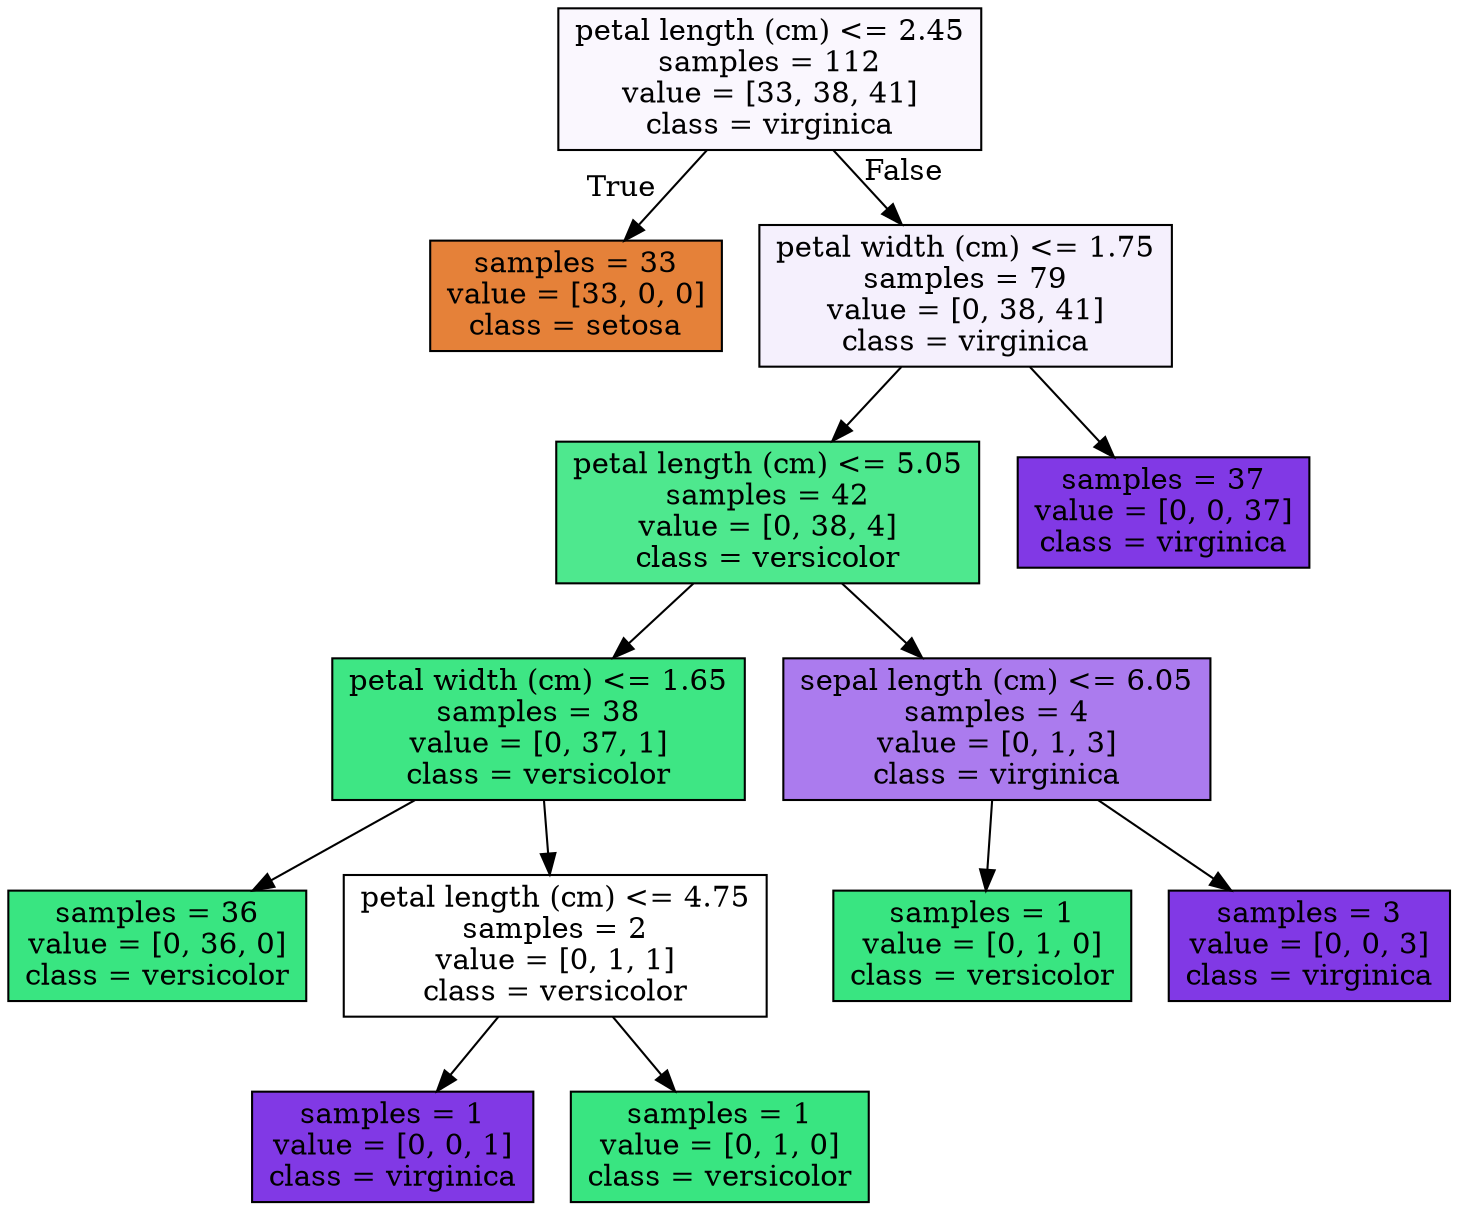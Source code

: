 digraph Tree {
node [shape=box, style="filled", color="black"] ;
0 [label="petal length (cm) <= 2.45\nsamples = 112\nvalue = [33, 38, 41]\nclass = virginica", fillcolor="#8139e50a"] ;
1 [label="samples = 33\nvalue = [33, 0, 0]\nclass = setosa", fillcolor="#e58139ff"] ;
0 -> 1 [labeldistance=2.5, labelangle=45, headlabel="True"] ;
2 [label="petal width (cm) <= 1.75\nsamples = 79\nvalue = [0, 38, 41]\nclass = virginica", fillcolor="#8139e513"] ;
0 -> 2 [labeldistance=2.5, labelangle=-45, headlabel="False"] ;
3 [label="petal length (cm) <= 5.05\nsamples = 42\nvalue = [0, 38, 4]\nclass = versicolor", fillcolor="#39e581e4"] ;
2 -> 3 ;
4 [label="petal width (cm) <= 1.65\nsamples = 38\nvalue = [0, 37, 1]\nclass = versicolor", fillcolor="#39e581f8"] ;
3 -> 4 ;
5 [label="samples = 36\nvalue = [0, 36, 0]\nclass = versicolor", fillcolor="#39e581ff"] ;
4 -> 5 ;
6 [label="petal length (cm) <= 4.75\nsamples = 2\nvalue = [0, 1, 1]\nclass = versicolor", fillcolor="#39e58100"] ;
4 -> 6 ;
7 [label="samples = 1\nvalue = [0, 0, 1]\nclass = virginica", fillcolor="#8139e5ff"] ;
6 -> 7 ;
8 [label="samples = 1\nvalue = [0, 1, 0]\nclass = versicolor", fillcolor="#39e581ff"] ;
6 -> 8 ;
9 [label="sepal length (cm) <= 6.05\nsamples = 4\nvalue = [0, 1, 3]\nclass = virginica", fillcolor="#8139e5aa"] ;
3 -> 9 ;
10 [label="samples = 1\nvalue = [0, 1, 0]\nclass = versicolor", fillcolor="#39e581ff"] ;
9 -> 10 ;
11 [label="samples = 3\nvalue = [0, 0, 3]\nclass = virginica", fillcolor="#8139e5ff"] ;
9 -> 11 ;
12 [label="samples = 37\nvalue = [0, 0, 37]\nclass = virginica", fillcolor="#8139e5ff"] ;
2 -> 12 ;
}